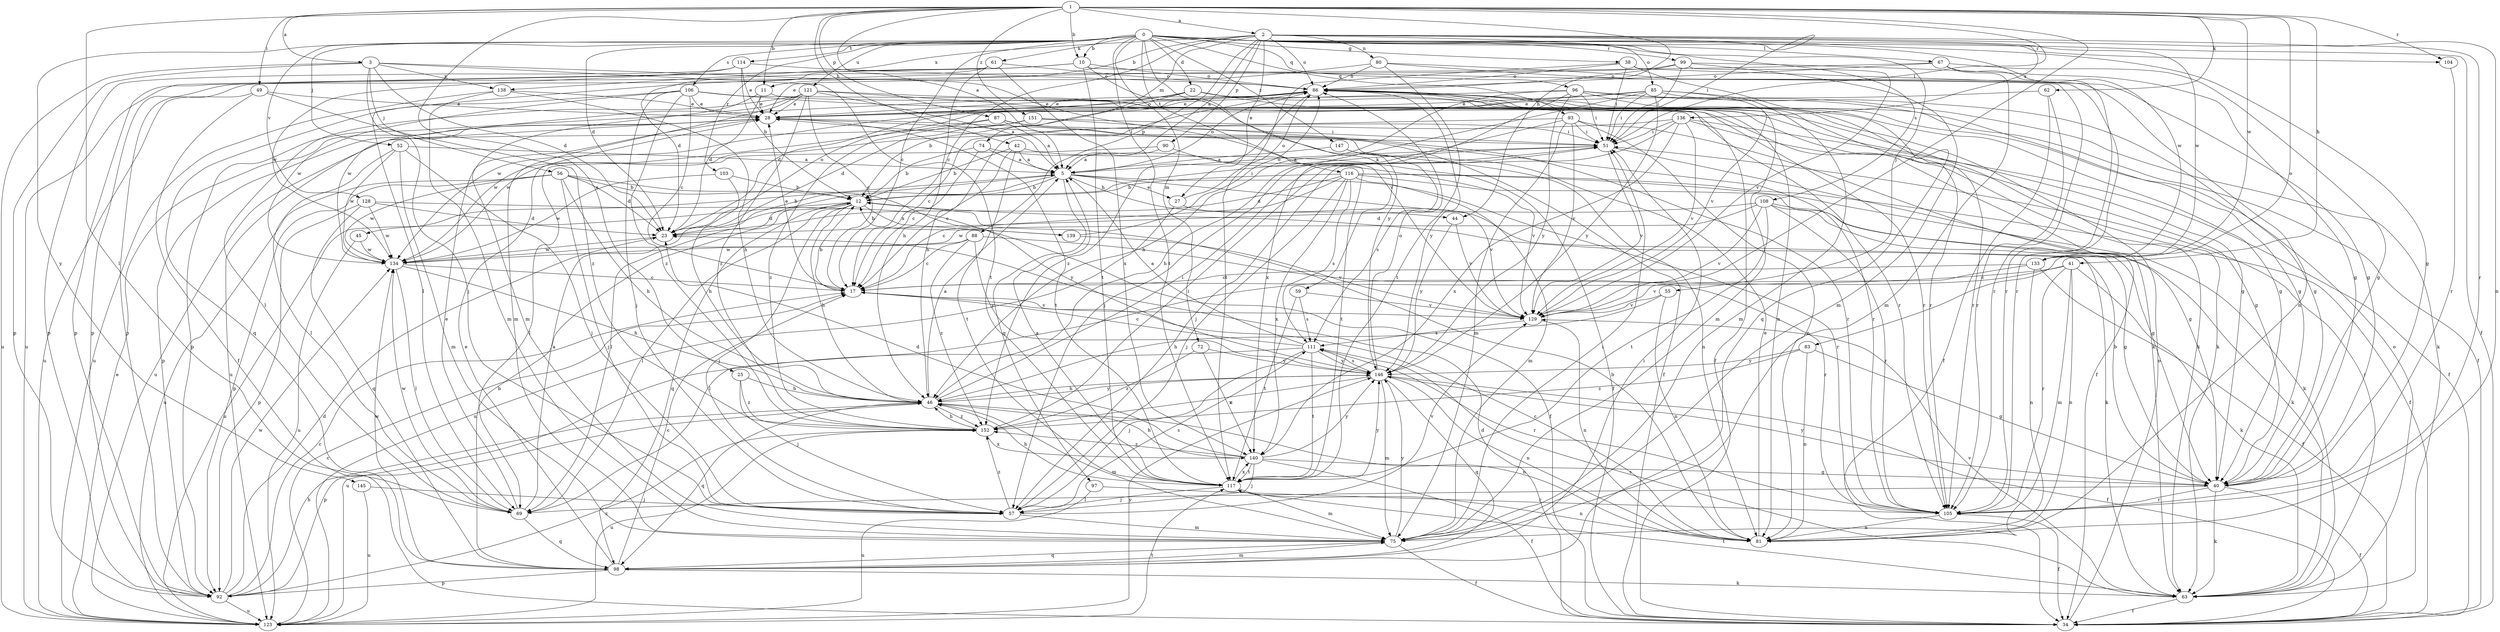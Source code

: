 strict digraph  {
0;
1;
2;
3;
5;
10;
11;
12;
17;
22;
23;
25;
27;
28;
34;
38;
40;
41;
42;
44;
45;
46;
49;
51;
52;
55;
56;
57;
59;
61;
62;
63;
67;
69;
72;
74;
75;
80;
81;
83;
85;
86;
87;
88;
90;
92;
93;
96;
97;
98;
99;
103;
104;
105;
106;
108;
111;
114;
116;
117;
121;
123;
128;
129;
133;
134;
136;
138;
139;
140;
145;
146;
147;
151;
152;
0 -> 10  [label=b];
0 -> 17  [label=c];
0 -> 22  [label=d];
0 -> 23  [label=d];
0 -> 34  [label=f];
0 -> 38  [label=g];
0 -> 40  [label=g];
0 -> 52  [label=j];
0 -> 55  [label=j];
0 -> 59  [label=k];
0 -> 61  [label=k];
0 -> 67  [label=l];
0 -> 72  [label=m];
0 -> 93  [label=q];
0 -> 96  [label=q];
0 -> 99  [label=r];
0 -> 103  [label=r];
0 -> 104  [label=r];
0 -> 106  [label=s];
0 -> 108  [label=s];
0 -> 114  [label=t];
0 -> 116  [label=t];
0 -> 117  [label=t];
0 -> 121  [label=u];
0 -> 128  [label=v];
0 -> 133  [label=w];
0 -> 145  [label=y];
0 -> 147  [label=z];
1 -> 2  [label=a];
1 -> 3  [label=a];
1 -> 5  [label=a];
1 -> 10  [label=b];
1 -> 11  [label=b];
1 -> 25  [label=e];
1 -> 41  [label=h];
1 -> 42  [label=h];
1 -> 44  [label=h];
1 -> 49  [label=i];
1 -> 51  [label=i];
1 -> 62  [label=k];
1 -> 69  [label=l];
1 -> 83  [label=o];
1 -> 87  [label=p];
1 -> 104  [label=r];
1 -> 129  [label=v];
1 -> 133  [label=w];
1 -> 151  [label=z];
2 -> 5  [label=a];
2 -> 11  [label=b];
2 -> 17  [label=c];
2 -> 27  [label=e];
2 -> 51  [label=i];
2 -> 74  [label=m];
2 -> 80  [label=n];
2 -> 81  [label=n];
2 -> 85  [label=o];
2 -> 86  [label=o];
2 -> 88  [label=p];
2 -> 90  [label=p];
2 -> 105  [label=r];
2 -> 133  [label=w];
2 -> 136  [label=x];
2 -> 138  [label=x];
3 -> 23  [label=d];
3 -> 56  [label=j];
3 -> 57  [label=j];
3 -> 92  [label=p];
3 -> 117  [label=t];
3 -> 123  [label=u];
3 -> 129  [label=v];
3 -> 138  [label=x];
5 -> 12  [label=b];
5 -> 27  [label=e];
5 -> 44  [label=h];
5 -> 45  [label=h];
5 -> 69  [label=l];
5 -> 86  [label=o];
5 -> 97  [label=q];
5 -> 105  [label=r];
5 -> 129  [label=v];
10 -> 86  [label=o];
10 -> 92  [label=p];
10 -> 105  [label=r];
10 -> 117  [label=t];
10 -> 123  [label=u];
10 -> 146  [label=y];
11 -> 23  [label=d];
11 -> 28  [label=e];
11 -> 40  [label=g];
11 -> 75  [label=m];
12 -> 23  [label=d];
12 -> 46  [label=h];
12 -> 51  [label=i];
12 -> 57  [label=j];
12 -> 69  [label=l];
12 -> 98  [label=q];
12 -> 123  [label=u];
12 -> 139  [label=x];
17 -> 12  [label=b];
17 -> 28  [label=e];
17 -> 129  [label=v];
22 -> 12  [label=b];
22 -> 23  [label=d];
22 -> 28  [label=e];
22 -> 34  [label=f];
22 -> 63  [label=k];
22 -> 81  [label=n];
23 -> 86  [label=o];
23 -> 134  [label=w];
25 -> 46  [label=h];
25 -> 57  [label=j];
25 -> 152  [label=z];
27 -> 63  [label=k];
27 -> 86  [label=o];
27 -> 123  [label=u];
28 -> 51  [label=i];
28 -> 86  [label=o];
28 -> 92  [label=p];
28 -> 105  [label=r];
28 -> 117  [label=t];
28 -> 123  [label=u];
34 -> 23  [label=d];
34 -> 86  [label=o];
38 -> 40  [label=g];
38 -> 51  [label=i];
38 -> 86  [label=o];
38 -> 98  [label=q];
38 -> 117  [label=t];
40 -> 12  [label=b];
40 -> 34  [label=f];
40 -> 63  [label=k];
40 -> 69  [label=l];
40 -> 105  [label=r];
40 -> 146  [label=y];
41 -> 17  [label=c];
41 -> 63  [label=k];
41 -> 69  [label=l];
41 -> 75  [label=m];
41 -> 81  [label=n];
41 -> 105  [label=r];
42 -> 5  [label=a];
42 -> 12  [label=b];
42 -> 17  [label=c];
42 -> 34  [label=f];
42 -> 117  [label=t];
44 -> 129  [label=v];
44 -> 146  [label=y];
45 -> 123  [label=u];
45 -> 134  [label=w];
46 -> 5  [label=a];
46 -> 51  [label=i];
46 -> 75  [label=m];
46 -> 81  [label=n];
46 -> 92  [label=p];
46 -> 98  [label=q];
46 -> 146  [label=y];
46 -> 152  [label=z];
49 -> 28  [label=e];
49 -> 34  [label=f];
49 -> 123  [label=u];
49 -> 152  [label=z];
51 -> 5  [label=a];
51 -> 40  [label=g];
51 -> 129  [label=v];
52 -> 5  [label=a];
52 -> 57  [label=j];
52 -> 69  [label=l];
52 -> 75  [label=m];
52 -> 134  [label=w];
55 -> 46  [label=h];
55 -> 81  [label=n];
55 -> 129  [label=v];
56 -> 12  [label=b];
56 -> 23  [label=d];
56 -> 46  [label=h];
56 -> 57  [label=j];
56 -> 92  [label=p];
56 -> 123  [label=u];
56 -> 134  [label=w];
56 -> 146  [label=y];
57 -> 75  [label=m];
57 -> 111  [label=s];
57 -> 129  [label=v];
57 -> 152  [label=z];
59 -> 111  [label=s];
59 -> 117  [label=t];
59 -> 129  [label=v];
61 -> 23  [label=d];
61 -> 46  [label=h];
61 -> 86  [label=o];
61 -> 92  [label=p];
61 -> 140  [label=x];
62 -> 28  [label=e];
62 -> 34  [label=f];
62 -> 105  [label=r];
63 -> 34  [label=f];
63 -> 51  [label=i];
63 -> 86  [label=o];
63 -> 111  [label=s];
63 -> 117  [label=t];
63 -> 129  [label=v];
67 -> 40  [label=g];
67 -> 75  [label=m];
67 -> 86  [label=o];
67 -> 92  [label=p];
67 -> 105  [label=r];
69 -> 5  [label=a];
69 -> 28  [label=e];
69 -> 98  [label=q];
69 -> 134  [label=w];
72 -> 140  [label=x];
72 -> 146  [label=y];
72 -> 152  [label=z];
74 -> 5  [label=a];
74 -> 12  [label=b];
74 -> 17  [label=c];
74 -> 129  [label=v];
75 -> 34  [label=f];
75 -> 51  [label=i];
75 -> 98  [label=q];
75 -> 146  [label=y];
80 -> 28  [label=e];
80 -> 81  [label=n];
80 -> 86  [label=o];
80 -> 105  [label=r];
80 -> 117  [label=t];
81 -> 12  [label=b];
81 -> 17  [label=c];
81 -> 28  [label=e];
83 -> 40  [label=g];
83 -> 81  [label=n];
83 -> 146  [label=y];
83 -> 152  [label=z];
85 -> 28  [label=e];
85 -> 40  [label=g];
85 -> 51  [label=i];
85 -> 57  [label=j];
85 -> 75  [label=m];
85 -> 129  [label=v];
85 -> 134  [label=w];
85 -> 146  [label=y];
86 -> 28  [label=e];
86 -> 34  [label=f];
86 -> 40  [label=g];
86 -> 46  [label=h];
86 -> 75  [label=m];
86 -> 92  [label=p];
86 -> 105  [label=r];
86 -> 146  [label=y];
86 -> 152  [label=z];
87 -> 5  [label=a];
87 -> 34  [label=f];
87 -> 51  [label=i];
87 -> 134  [label=w];
87 -> 152  [label=z];
88 -> 17  [label=c];
88 -> 105  [label=r];
88 -> 134  [label=w];
88 -> 146  [label=y];
88 -> 152  [label=z];
90 -> 5  [label=a];
90 -> 69  [label=l];
90 -> 117  [label=t];
92 -> 17  [label=c];
92 -> 23  [label=d];
92 -> 46  [label=h];
92 -> 123  [label=u];
92 -> 134  [label=w];
92 -> 152  [label=z];
93 -> 17  [label=c];
93 -> 34  [label=f];
93 -> 46  [label=h];
93 -> 51  [label=i];
93 -> 75  [label=m];
93 -> 81  [label=n];
93 -> 129  [label=v];
96 -> 28  [label=e];
96 -> 40  [label=g];
96 -> 46  [label=h];
96 -> 51  [label=i];
96 -> 63  [label=k];
96 -> 105  [label=r];
96 -> 140  [label=x];
96 -> 146  [label=y];
97 -> 105  [label=r];
97 -> 123  [label=u];
98 -> 12  [label=b];
98 -> 17  [label=c];
98 -> 28  [label=e];
98 -> 51  [label=i];
98 -> 63  [label=k];
98 -> 75  [label=m];
98 -> 92  [label=p];
98 -> 134  [label=w];
99 -> 40  [label=g];
99 -> 51  [label=i];
99 -> 69  [label=l];
99 -> 75  [label=m];
99 -> 86  [label=o];
99 -> 129  [label=v];
103 -> 12  [label=b];
103 -> 46  [label=h];
103 -> 134  [label=w];
104 -> 105  [label=r];
105 -> 34  [label=f];
105 -> 81  [label=n];
106 -> 17  [label=c];
106 -> 28  [label=e];
106 -> 57  [label=j];
106 -> 63  [label=k];
106 -> 98  [label=q];
106 -> 105  [label=r];
106 -> 134  [label=w];
106 -> 152  [label=z];
108 -> 23  [label=d];
108 -> 40  [label=g];
108 -> 63  [label=k];
108 -> 105  [label=r];
108 -> 117  [label=t];
108 -> 129  [label=v];
108 -> 134  [label=w];
111 -> 5  [label=a];
111 -> 17  [label=c];
111 -> 57  [label=j];
111 -> 105  [label=r];
111 -> 117  [label=t];
111 -> 123  [label=u];
111 -> 146  [label=y];
114 -> 12  [label=b];
114 -> 28  [label=e];
114 -> 86  [label=o];
114 -> 92  [label=p];
114 -> 134  [label=w];
116 -> 12  [label=b];
116 -> 17  [label=c];
116 -> 23  [label=d];
116 -> 34  [label=f];
116 -> 40  [label=g];
116 -> 57  [label=j];
116 -> 63  [label=k];
116 -> 75  [label=m];
116 -> 111  [label=s];
116 -> 140  [label=x];
117 -> 5  [label=a];
117 -> 46  [label=h];
117 -> 57  [label=j];
117 -> 75  [label=m];
117 -> 81  [label=n];
117 -> 140  [label=x];
117 -> 146  [label=y];
121 -> 5  [label=a];
121 -> 17  [label=c];
121 -> 28  [label=e];
121 -> 63  [label=k];
121 -> 69  [label=l];
121 -> 75  [label=m];
121 -> 105  [label=r];
121 -> 134  [label=w];
121 -> 152  [label=z];
123 -> 17  [label=c];
123 -> 28  [label=e];
123 -> 117  [label=t];
123 -> 146  [label=y];
128 -> 23  [label=d];
128 -> 34  [label=f];
128 -> 92  [label=p];
128 -> 98  [label=q];
128 -> 134  [label=w];
129 -> 81  [label=n];
129 -> 111  [label=s];
133 -> 17  [label=c];
133 -> 34  [label=f];
133 -> 81  [label=n];
133 -> 129  [label=v];
134 -> 17  [label=c];
134 -> 46  [label=h];
134 -> 69  [label=l];
136 -> 34  [label=f];
136 -> 40  [label=g];
136 -> 51  [label=i];
136 -> 57  [label=j];
136 -> 129  [label=v];
136 -> 134  [label=w];
136 -> 140  [label=x];
138 -> 28  [label=e];
138 -> 46  [label=h];
138 -> 75  [label=m];
138 -> 123  [label=u];
139 -> 12  [label=b];
139 -> 86  [label=o];
139 -> 129  [label=v];
140 -> 23  [label=d];
140 -> 34  [label=f];
140 -> 40  [label=g];
140 -> 46  [label=h];
140 -> 57  [label=j];
140 -> 117  [label=t];
140 -> 146  [label=y];
140 -> 152  [label=z];
145 -> 57  [label=j];
145 -> 123  [label=u];
146 -> 34  [label=f];
146 -> 46  [label=h];
146 -> 75  [label=m];
146 -> 81  [label=n];
146 -> 86  [label=o];
146 -> 98  [label=q];
146 -> 111  [label=s];
146 -> 152  [label=z];
147 -> 5  [label=a];
147 -> 81  [label=n];
147 -> 111  [label=s];
151 -> 23  [label=d];
151 -> 51  [label=i];
151 -> 105  [label=r];
151 -> 123  [label=u];
152 -> 46  [label=h];
152 -> 51  [label=i];
152 -> 123  [label=u];
152 -> 140  [label=x];
}
